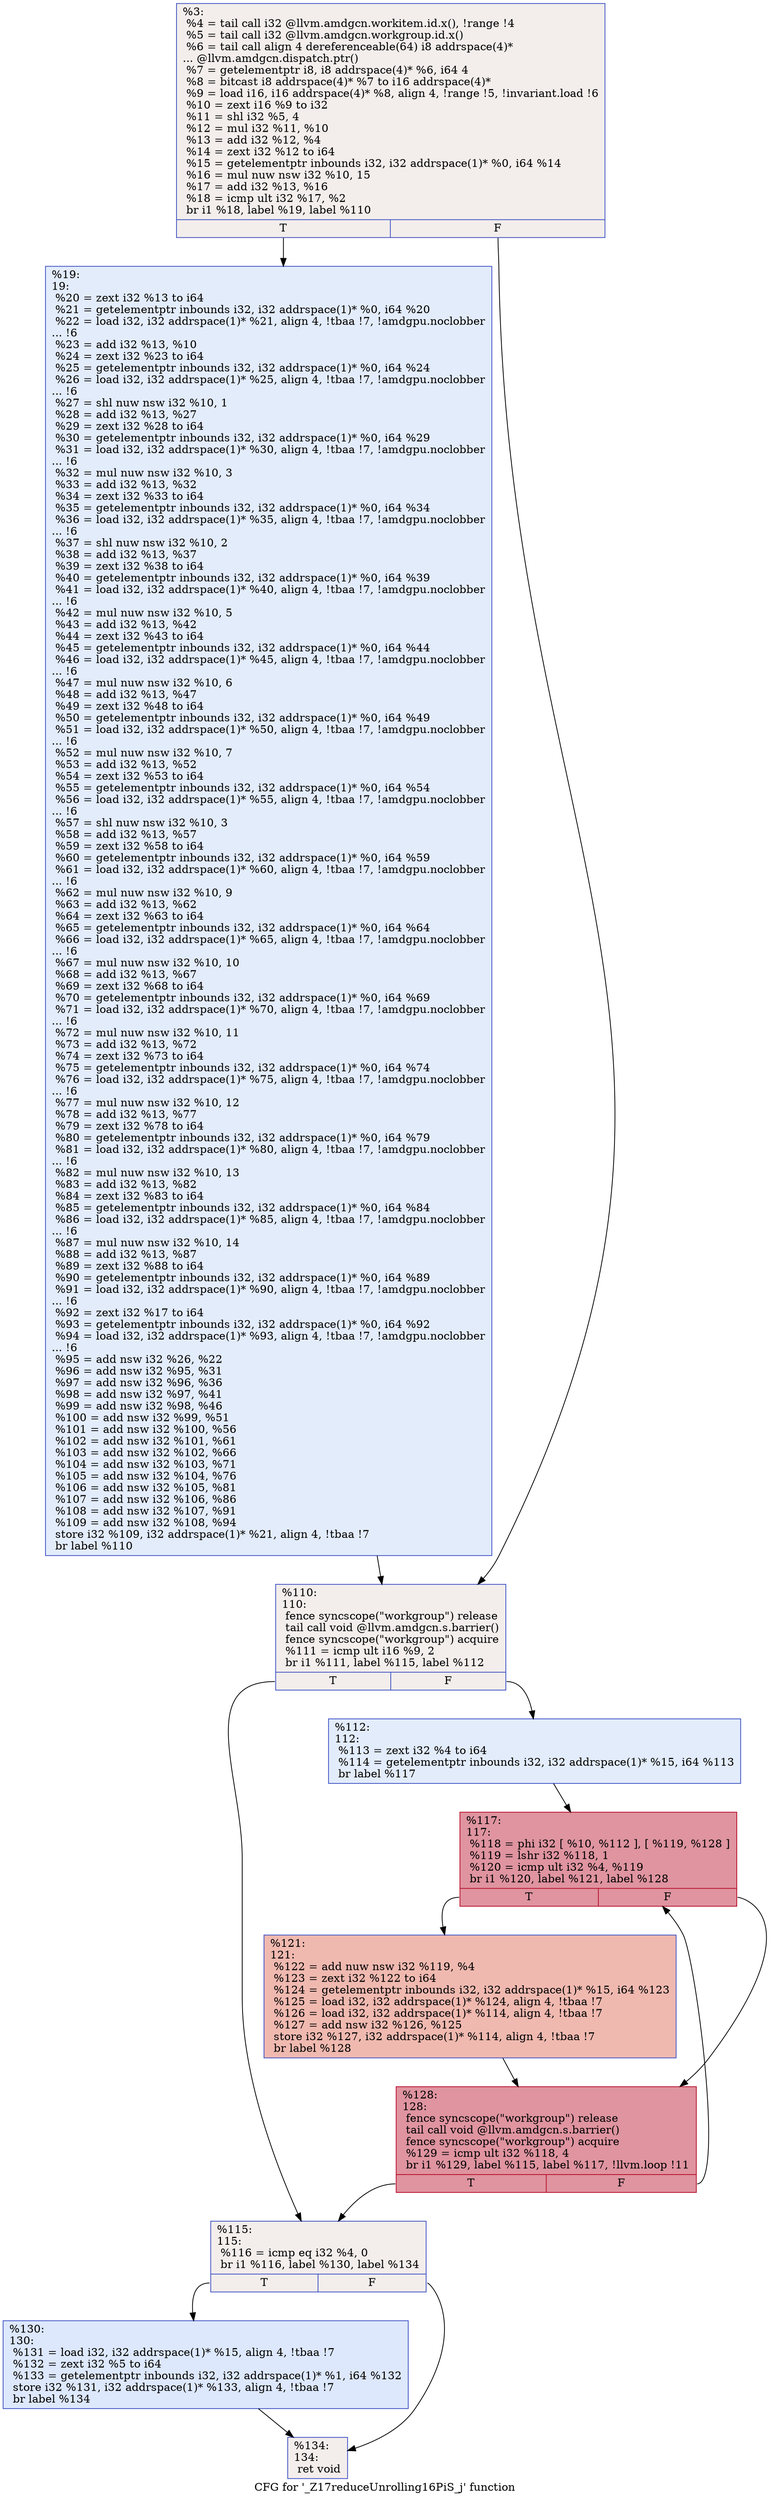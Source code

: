 digraph "CFG for '_Z17reduceUnrolling16PiS_j' function" {
	label="CFG for '_Z17reduceUnrolling16PiS_j' function";

	Node0x6498700 [shape=record,color="#3d50c3ff", style=filled, fillcolor="#e3d9d370",label="{%3:\l  %4 = tail call i32 @llvm.amdgcn.workitem.id.x(), !range !4\l  %5 = tail call i32 @llvm.amdgcn.workgroup.id.x()\l  %6 = tail call align 4 dereferenceable(64) i8 addrspace(4)*\l... @llvm.amdgcn.dispatch.ptr()\l  %7 = getelementptr i8, i8 addrspace(4)* %6, i64 4\l  %8 = bitcast i8 addrspace(4)* %7 to i16 addrspace(4)*\l  %9 = load i16, i16 addrspace(4)* %8, align 4, !range !5, !invariant.load !6\l  %10 = zext i16 %9 to i32\l  %11 = shl i32 %5, 4\l  %12 = mul i32 %11, %10\l  %13 = add i32 %12, %4\l  %14 = zext i32 %12 to i64\l  %15 = getelementptr inbounds i32, i32 addrspace(1)* %0, i64 %14\l  %16 = mul nuw nsw i32 %10, 15\l  %17 = add i32 %13, %16\l  %18 = icmp ult i32 %17, %2\l  br i1 %18, label %19, label %110\l|{<s0>T|<s1>F}}"];
	Node0x6498700:s0 -> Node0x6499490;
	Node0x6498700:s1 -> Node0x649aa00;
	Node0x6499490 [shape=record,color="#3d50c3ff", style=filled, fillcolor="#bfd3f670",label="{%19:\l19:                                               \l  %20 = zext i32 %13 to i64\l  %21 = getelementptr inbounds i32, i32 addrspace(1)* %0, i64 %20\l  %22 = load i32, i32 addrspace(1)* %21, align 4, !tbaa !7, !amdgpu.noclobber\l... !6\l  %23 = add i32 %13, %10\l  %24 = zext i32 %23 to i64\l  %25 = getelementptr inbounds i32, i32 addrspace(1)* %0, i64 %24\l  %26 = load i32, i32 addrspace(1)* %25, align 4, !tbaa !7, !amdgpu.noclobber\l... !6\l  %27 = shl nuw nsw i32 %10, 1\l  %28 = add i32 %13, %27\l  %29 = zext i32 %28 to i64\l  %30 = getelementptr inbounds i32, i32 addrspace(1)* %0, i64 %29\l  %31 = load i32, i32 addrspace(1)* %30, align 4, !tbaa !7, !amdgpu.noclobber\l... !6\l  %32 = mul nuw nsw i32 %10, 3\l  %33 = add i32 %13, %32\l  %34 = zext i32 %33 to i64\l  %35 = getelementptr inbounds i32, i32 addrspace(1)* %0, i64 %34\l  %36 = load i32, i32 addrspace(1)* %35, align 4, !tbaa !7, !amdgpu.noclobber\l... !6\l  %37 = shl nuw nsw i32 %10, 2\l  %38 = add i32 %13, %37\l  %39 = zext i32 %38 to i64\l  %40 = getelementptr inbounds i32, i32 addrspace(1)* %0, i64 %39\l  %41 = load i32, i32 addrspace(1)* %40, align 4, !tbaa !7, !amdgpu.noclobber\l... !6\l  %42 = mul nuw nsw i32 %10, 5\l  %43 = add i32 %13, %42\l  %44 = zext i32 %43 to i64\l  %45 = getelementptr inbounds i32, i32 addrspace(1)* %0, i64 %44\l  %46 = load i32, i32 addrspace(1)* %45, align 4, !tbaa !7, !amdgpu.noclobber\l... !6\l  %47 = mul nuw nsw i32 %10, 6\l  %48 = add i32 %13, %47\l  %49 = zext i32 %48 to i64\l  %50 = getelementptr inbounds i32, i32 addrspace(1)* %0, i64 %49\l  %51 = load i32, i32 addrspace(1)* %50, align 4, !tbaa !7, !amdgpu.noclobber\l... !6\l  %52 = mul nuw nsw i32 %10, 7\l  %53 = add i32 %13, %52\l  %54 = zext i32 %53 to i64\l  %55 = getelementptr inbounds i32, i32 addrspace(1)* %0, i64 %54\l  %56 = load i32, i32 addrspace(1)* %55, align 4, !tbaa !7, !amdgpu.noclobber\l... !6\l  %57 = shl nuw nsw i32 %10, 3\l  %58 = add i32 %13, %57\l  %59 = zext i32 %58 to i64\l  %60 = getelementptr inbounds i32, i32 addrspace(1)* %0, i64 %59\l  %61 = load i32, i32 addrspace(1)* %60, align 4, !tbaa !7, !amdgpu.noclobber\l... !6\l  %62 = mul nuw nsw i32 %10, 9\l  %63 = add i32 %13, %62\l  %64 = zext i32 %63 to i64\l  %65 = getelementptr inbounds i32, i32 addrspace(1)* %0, i64 %64\l  %66 = load i32, i32 addrspace(1)* %65, align 4, !tbaa !7, !amdgpu.noclobber\l... !6\l  %67 = mul nuw nsw i32 %10, 10\l  %68 = add i32 %13, %67\l  %69 = zext i32 %68 to i64\l  %70 = getelementptr inbounds i32, i32 addrspace(1)* %0, i64 %69\l  %71 = load i32, i32 addrspace(1)* %70, align 4, !tbaa !7, !amdgpu.noclobber\l... !6\l  %72 = mul nuw nsw i32 %10, 11\l  %73 = add i32 %13, %72\l  %74 = zext i32 %73 to i64\l  %75 = getelementptr inbounds i32, i32 addrspace(1)* %0, i64 %74\l  %76 = load i32, i32 addrspace(1)* %75, align 4, !tbaa !7, !amdgpu.noclobber\l... !6\l  %77 = mul nuw nsw i32 %10, 12\l  %78 = add i32 %13, %77\l  %79 = zext i32 %78 to i64\l  %80 = getelementptr inbounds i32, i32 addrspace(1)* %0, i64 %79\l  %81 = load i32, i32 addrspace(1)* %80, align 4, !tbaa !7, !amdgpu.noclobber\l... !6\l  %82 = mul nuw nsw i32 %10, 13\l  %83 = add i32 %13, %82\l  %84 = zext i32 %83 to i64\l  %85 = getelementptr inbounds i32, i32 addrspace(1)* %0, i64 %84\l  %86 = load i32, i32 addrspace(1)* %85, align 4, !tbaa !7, !amdgpu.noclobber\l... !6\l  %87 = mul nuw nsw i32 %10, 14\l  %88 = add i32 %13, %87\l  %89 = zext i32 %88 to i64\l  %90 = getelementptr inbounds i32, i32 addrspace(1)* %0, i64 %89\l  %91 = load i32, i32 addrspace(1)* %90, align 4, !tbaa !7, !amdgpu.noclobber\l... !6\l  %92 = zext i32 %17 to i64\l  %93 = getelementptr inbounds i32, i32 addrspace(1)* %0, i64 %92\l  %94 = load i32, i32 addrspace(1)* %93, align 4, !tbaa !7, !amdgpu.noclobber\l... !6\l  %95 = add nsw i32 %26, %22\l  %96 = add nsw i32 %95, %31\l  %97 = add nsw i32 %96, %36\l  %98 = add nsw i32 %97, %41\l  %99 = add nsw i32 %98, %46\l  %100 = add nsw i32 %99, %51\l  %101 = add nsw i32 %100, %56\l  %102 = add nsw i32 %101, %61\l  %103 = add nsw i32 %102, %66\l  %104 = add nsw i32 %103, %71\l  %105 = add nsw i32 %104, %76\l  %106 = add nsw i32 %105, %81\l  %107 = add nsw i32 %106, %86\l  %108 = add nsw i32 %107, %91\l  %109 = add nsw i32 %108, %94\l  store i32 %109, i32 addrspace(1)* %21, align 4, !tbaa !7\l  br label %110\l}"];
	Node0x6499490 -> Node0x649aa00;
	Node0x649aa00 [shape=record,color="#3d50c3ff", style=filled, fillcolor="#e3d9d370",label="{%110:\l110:                                              \l  fence syncscope(\"workgroup\") release\l  tail call void @llvm.amdgcn.s.barrier()\l  fence syncscope(\"workgroup\") acquire\l  %111 = icmp ult i16 %9, 2\l  br i1 %111, label %115, label %112\l|{<s0>T|<s1>F}}"];
	Node0x649aa00:s0 -> Node0x649f5e0;
	Node0x649aa00:s1 -> Node0x649f670;
	Node0x649f670 [shape=record,color="#3d50c3ff", style=filled, fillcolor="#bfd3f670",label="{%112:\l112:                                              \l  %113 = zext i32 %4 to i64\l  %114 = getelementptr inbounds i32, i32 addrspace(1)* %15, i64 %113\l  br label %117\l}"];
	Node0x649f670 -> Node0x649f8c0;
	Node0x649f5e0 [shape=record,color="#3d50c3ff", style=filled, fillcolor="#e3d9d370",label="{%115:\l115:                                              \l  %116 = icmp eq i32 %4, 0\l  br i1 %116, label %130, label %134\l|{<s0>T|<s1>F}}"];
	Node0x649f5e0:s0 -> Node0x649fa40;
	Node0x649f5e0:s1 -> Node0x649fa90;
	Node0x649f8c0 [shape=record,color="#b70d28ff", style=filled, fillcolor="#b70d2870",label="{%117:\l117:                                              \l  %118 = phi i32 [ %10, %112 ], [ %119, %128 ]\l  %119 = lshr i32 %118, 1\l  %120 = icmp ult i32 %4, %119\l  br i1 %120, label %121, label %128\l|{<s0>T|<s1>F}}"];
	Node0x649f8c0:s0 -> Node0x649fe60;
	Node0x649f8c0:s1 -> Node0x649fc00;
	Node0x649fe60 [shape=record,color="#3d50c3ff", style=filled, fillcolor="#de614d70",label="{%121:\l121:                                              \l  %122 = add nuw nsw i32 %119, %4\l  %123 = zext i32 %122 to i64\l  %124 = getelementptr inbounds i32, i32 addrspace(1)* %15, i64 %123\l  %125 = load i32, i32 addrspace(1)* %124, align 4, !tbaa !7\l  %126 = load i32, i32 addrspace(1)* %114, align 4, !tbaa !7\l  %127 = add nsw i32 %126, %125\l  store i32 %127, i32 addrspace(1)* %114, align 4, !tbaa !7\l  br label %128\l}"];
	Node0x649fe60 -> Node0x649fc00;
	Node0x649fc00 [shape=record,color="#b70d28ff", style=filled, fillcolor="#b70d2870",label="{%128:\l128:                                              \l  fence syncscope(\"workgroup\") release\l  tail call void @llvm.amdgcn.s.barrier()\l  fence syncscope(\"workgroup\") acquire\l  %129 = icmp ult i32 %118, 4\l  br i1 %129, label %115, label %117, !llvm.loop !11\l|{<s0>T|<s1>F}}"];
	Node0x649fc00:s0 -> Node0x649f5e0;
	Node0x649fc00:s1 -> Node0x649f8c0;
	Node0x649fa40 [shape=record,color="#3d50c3ff", style=filled, fillcolor="#b2ccfb70",label="{%130:\l130:                                              \l  %131 = load i32, i32 addrspace(1)* %15, align 4, !tbaa !7\l  %132 = zext i32 %5 to i64\l  %133 = getelementptr inbounds i32, i32 addrspace(1)* %1, i64 %132\l  store i32 %131, i32 addrspace(1)* %133, align 4, !tbaa !7\l  br label %134\l}"];
	Node0x649fa40 -> Node0x649fa90;
	Node0x649fa90 [shape=record,color="#3d50c3ff", style=filled, fillcolor="#e3d9d370",label="{%134:\l134:                                              \l  ret void\l}"];
}
